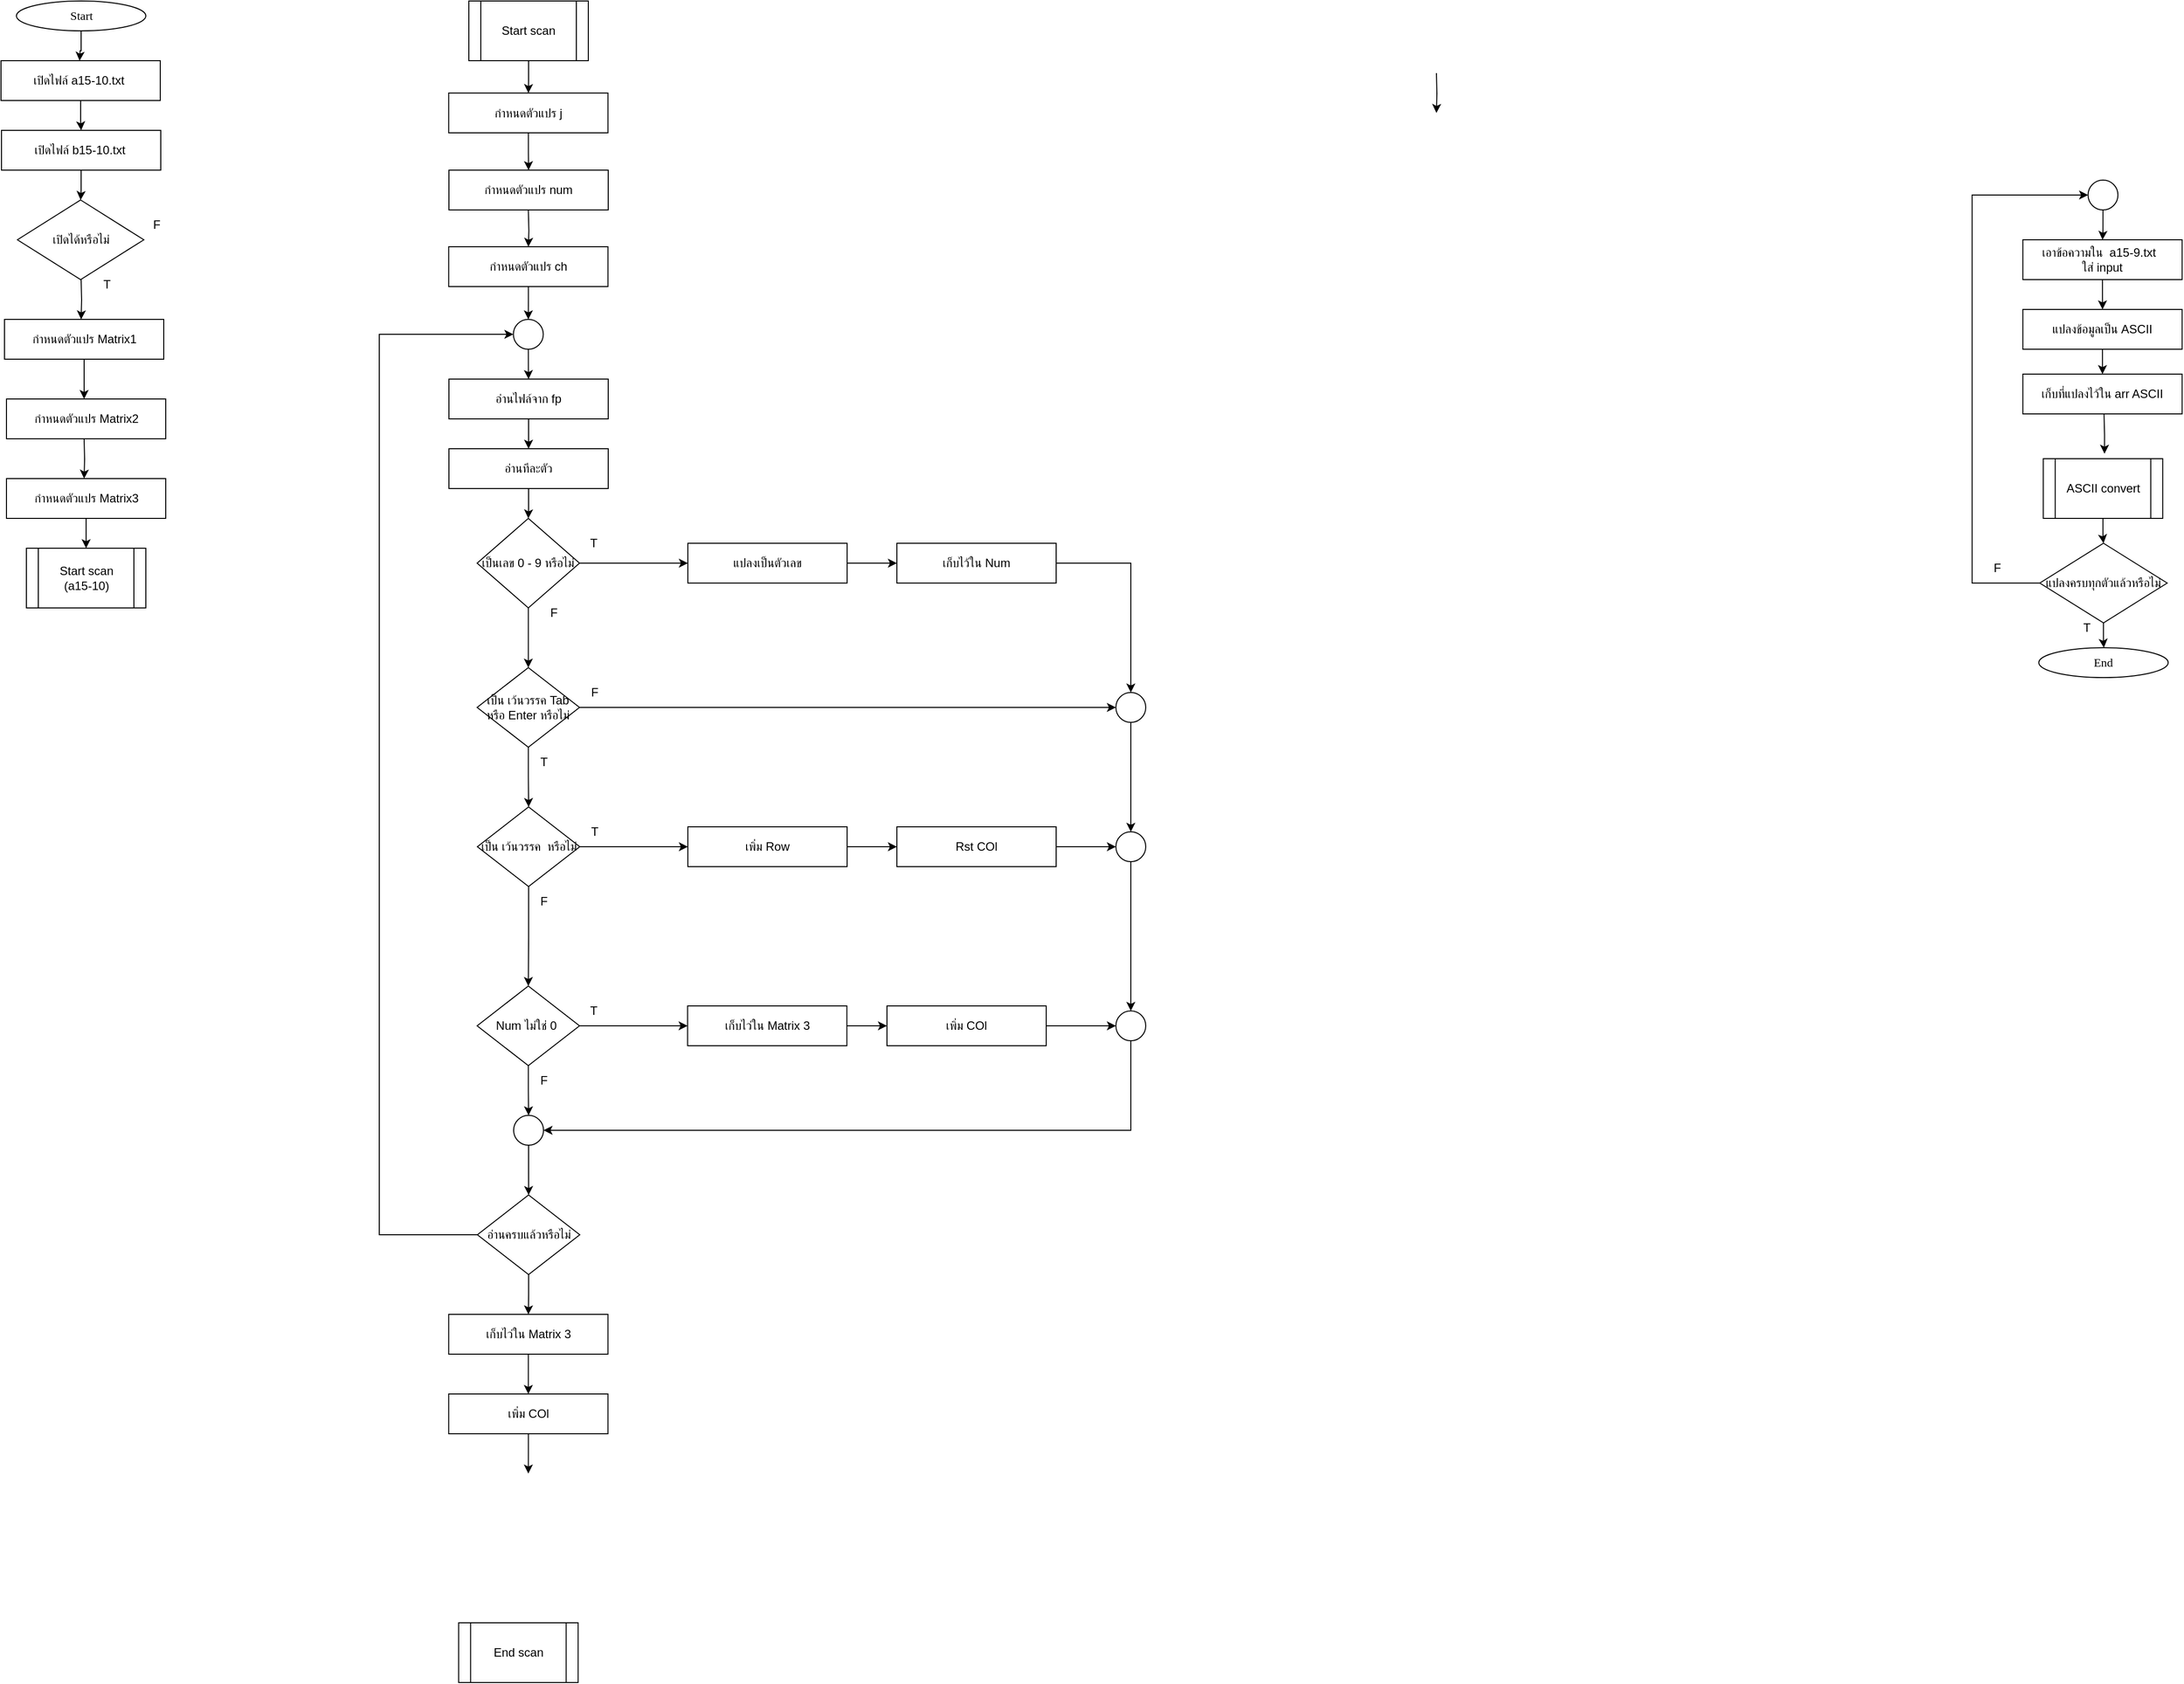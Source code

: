 <mxfile version="25.0.3">
  <diagram name="Page-1" id="-OHtlgGl6GRk3NAxg_4F">
    <mxGraphModel dx="1756" dy="1591" grid="1" gridSize="10" guides="1" tooltips="1" connect="1" arrows="1" fold="1" page="1" pageScale="1" pageWidth="850" pageHeight="1100" math="0" shadow="0">
      <root>
        <mxCell id="0" />
        <mxCell id="1" parent="0" />
        <mxCell id="59oR__EmF50malT1DPrW-1" value="" style="edgeStyle=orthogonalEdgeStyle;rounded=0;orthogonalLoop=1;jettySize=auto;html=1;" edge="1" parent="1" source="59oR__EmF50malT1DPrW-2">
          <mxGeometry relative="1" as="geometry">
            <mxPoint x="-561" y="-980" as="targetPoint" />
          </mxGeometry>
        </mxCell>
        <mxCell id="59oR__EmF50malT1DPrW-2" value="&lt;font data-font-src=&quot;https://fonts.googleapis.com/css?family=Sarabun&quot; face=&quot;Sarabun&quot;&gt;Start&lt;/font&gt;" style="ellipse;whiteSpace=wrap;html=1;" vertex="1" parent="1">
          <mxGeometry x="-624.5" y="-1040" width="130" height="30" as="geometry" />
        </mxCell>
        <mxCell id="59oR__EmF50malT1DPrW-3" value="" style="edgeStyle=orthogonalEdgeStyle;rounded=0;orthogonalLoop=1;jettySize=auto;html=1;" edge="1" parent="1" source="59oR__EmF50malT1DPrW-4" target="59oR__EmF50malT1DPrW-5">
          <mxGeometry relative="1" as="geometry" />
        </mxCell>
        <mxCell id="59oR__EmF50malT1DPrW-4" value="เปิดไฟล์&amp;nbsp;b15-10.txt&amp;nbsp;&lt;span style=&quot;color: rgba(0, 0, 0, 0); font-family: monospace; font-size: 0px; text-align: start; text-wrap-mode: nowrap;&quot;&gt;%3CmxGraphModel%3E%3Croot%3E%3CmxCell%20id%3D%220%22%2F%3E%3CmxCell%20id%3D%221%22%20parent%3D%220%22%2F%3E%3CmxCell%20id%3D%222%22%20value%3D%22%E0%B8%81%E0%B8%B3%E0%B8%AB%E0%B8%99%E0%B8%94%E0%B8%95%E0%B8%B1%E0%B8%A7%E0%B9%81%E0%B8%9B%E0%B8%A3%20arr%22%20style%3D%22rounded%3D0%3BwhiteSpace%3Dwrap%3Bhtml%3D1%3B%22%20vertex%3D%221%22%20parent%3D%221%22%3E%3CmxGeometry%20x%3D%22-680%22%20y%3D%22-980%22%20width%3D%22160%22%20height%3D%2240%22%20as%3D%22geometry%22%2F%3E%3C%2FmxCell%3E%3C%2Froot%3E%3C%2FmxGraphModel%3E&lt;/span&gt;" style="rounded=0;whiteSpace=wrap;html=1;" vertex="1" parent="1">
          <mxGeometry x="-639.5" y="-910" width="160" height="40" as="geometry" />
        </mxCell>
        <mxCell id="59oR__EmF50malT1DPrW-5" value="เปิดได้หรือไม่" style="rhombus;whiteSpace=wrap;html=1;" vertex="1" parent="1">
          <mxGeometry x="-623.5" y="-840" width="127" height="80" as="geometry" />
        </mxCell>
        <mxCell id="59oR__EmF50malT1DPrW-6" value="T" style="text;html=1;align=center;verticalAlign=middle;resizable=0;points=[];autosize=1;strokeColor=none;fillColor=none;" vertex="1" parent="1">
          <mxGeometry x="-549.5" y="-770" width="30" height="30" as="geometry" />
        </mxCell>
        <mxCell id="59oR__EmF50malT1DPrW-7" value="F" style="text;html=1;align=center;verticalAlign=middle;resizable=0;points=[];autosize=1;strokeColor=none;fillColor=none;" vertex="1" parent="1">
          <mxGeometry x="-499.5" y="-830" width="30" height="30" as="geometry" />
        </mxCell>
        <mxCell id="59oR__EmF50malT1DPrW-8" value="" style="edgeStyle=orthogonalEdgeStyle;rounded=0;orthogonalLoop=1;jettySize=auto;html=1;" edge="1" parent="1">
          <mxGeometry relative="1" as="geometry">
            <mxPoint x="-559.5" y="-760" as="sourcePoint" />
            <mxPoint x="-559.5" y="-720" as="targetPoint" />
          </mxGeometry>
        </mxCell>
        <mxCell id="59oR__EmF50malT1DPrW-9" style="edgeStyle=orthogonalEdgeStyle;rounded=0;orthogonalLoop=1;jettySize=auto;html=1;entryX=0.5;entryY=0;entryDx=0;entryDy=0;" edge="1" parent="1" source="59oR__EmF50malT1DPrW-10" target="59oR__EmF50malT1DPrW-18">
          <mxGeometry relative="1" as="geometry" />
        </mxCell>
        <mxCell id="59oR__EmF50malT1DPrW-10" value="เอาข้อความใน&amp;nbsp;&amp;nbsp;a15-9.txt&amp;nbsp;&amp;nbsp;&lt;div&gt;ใส่&amp;nbsp;&lt;span style=&quot;background-color: initial;&quot;&gt;input&lt;/span&gt;&lt;/div&gt;" style="rounded=0;whiteSpace=wrap;html=1;" vertex="1" parent="1">
          <mxGeometry x="1391.14" y="-800" width="160" height="40" as="geometry" />
        </mxCell>
        <mxCell id="59oR__EmF50malT1DPrW-11" value="" style="edgeStyle=orthogonalEdgeStyle;rounded=0;orthogonalLoop=1;jettySize=auto;html=1;" edge="1" parent="1">
          <mxGeometry relative="1" as="geometry">
            <mxPoint x="1472.654" y="-625" as="sourcePoint" />
            <mxPoint x="1473.14" y="-585" as="targetPoint" />
          </mxGeometry>
        </mxCell>
        <mxCell id="59oR__EmF50malT1DPrW-12" value="" style="edgeStyle=orthogonalEdgeStyle;rounded=0;orthogonalLoop=1;jettySize=auto;html=1;" edge="1" parent="1" source="59oR__EmF50malT1DPrW-14">
          <mxGeometry relative="1" as="geometry">
            <mxPoint x="1472.521" y="-390" as="targetPoint" />
          </mxGeometry>
        </mxCell>
        <mxCell id="59oR__EmF50malT1DPrW-13" style="edgeStyle=orthogonalEdgeStyle;rounded=0;orthogonalLoop=1;jettySize=auto;html=1;entryX=0;entryY=0.5;entryDx=0;entryDy=0;" edge="1" parent="1" source="59oR__EmF50malT1DPrW-14" target="59oR__EmF50malT1DPrW-16">
          <mxGeometry relative="1" as="geometry">
            <Array as="points">
              <mxPoint x="1340.14" y="-455" />
              <mxPoint x="1340.14" y="-845" />
            </Array>
          </mxGeometry>
        </mxCell>
        <mxCell id="59oR__EmF50malT1DPrW-14" value="แปลงครบทุกตัวแล้วหรือไม่" style="rhombus;whiteSpace=wrap;html=1;" vertex="1" parent="1">
          <mxGeometry x="1408.14" y="-495" width="128" height="80" as="geometry" />
        </mxCell>
        <mxCell id="59oR__EmF50malT1DPrW-15" style="edgeStyle=orthogonalEdgeStyle;rounded=0;orthogonalLoop=1;jettySize=auto;html=1;entryX=0.5;entryY=0;entryDx=0;entryDy=0;" edge="1" parent="1" source="59oR__EmF50malT1DPrW-16" target="59oR__EmF50malT1DPrW-10">
          <mxGeometry relative="1" as="geometry" />
        </mxCell>
        <mxCell id="59oR__EmF50malT1DPrW-16" value="" style="ellipse;whiteSpace=wrap;html=1;aspect=fixed;" vertex="1" parent="1">
          <mxGeometry x="1456.64" y="-860" width="30" height="30" as="geometry" />
        </mxCell>
        <mxCell id="59oR__EmF50malT1DPrW-17" value="" style="edgeStyle=orthogonalEdgeStyle;rounded=0;orthogonalLoop=1;jettySize=auto;html=1;" edge="1" parent="1" source="59oR__EmF50malT1DPrW-18" target="59oR__EmF50malT1DPrW-19">
          <mxGeometry relative="1" as="geometry" />
        </mxCell>
        <mxCell id="59oR__EmF50malT1DPrW-18" value="แปลงข้อมูลเป็น&amp;nbsp;ASCII" style="rounded=0;whiteSpace=wrap;html=1;" vertex="1" parent="1">
          <mxGeometry x="1391.14" y="-730" width="160" height="40" as="geometry" />
        </mxCell>
        <mxCell id="59oR__EmF50malT1DPrW-19" value="เก็บที่แปลงไว้ใน arr ASCII" style="rounded=0;whiteSpace=wrap;html=1;" vertex="1" parent="1">
          <mxGeometry x="1391.14" y="-665" width="160" height="40" as="geometry" />
        </mxCell>
        <mxCell id="59oR__EmF50malT1DPrW-20" value="T" style="text;html=1;align=center;verticalAlign=middle;resizable=0;points=[];autosize=1;strokeColor=none;fillColor=none;" vertex="1" parent="1">
          <mxGeometry x="1440.14" y="-425" width="30" height="30" as="geometry" />
        </mxCell>
        <mxCell id="59oR__EmF50malT1DPrW-21" value="F" style="text;html=1;align=center;verticalAlign=middle;resizable=0;points=[];autosize=1;strokeColor=none;fillColor=none;" vertex="1" parent="1">
          <mxGeometry x="1350.14" y="-485" width="30" height="30" as="geometry" />
        </mxCell>
        <mxCell id="59oR__EmF50malT1DPrW-22" value="" style="edgeStyle=orthogonalEdgeStyle;rounded=0;orthogonalLoop=1;jettySize=auto;html=1;" edge="1" parent="1">
          <mxGeometry relative="1" as="geometry">
            <mxPoint x="802" y="-927.5" as="targetPoint" />
            <mxPoint x="802.0" y="-967.5" as="sourcePoint" />
          </mxGeometry>
        </mxCell>
        <mxCell id="59oR__EmF50malT1DPrW-23" value="กำหนดตัวแปร&amp;nbsp;Matrix2" style="rounded=0;whiteSpace=wrap;html=1;" vertex="1" parent="1">
          <mxGeometry x="-634.5" y="-640" width="160" height="40" as="geometry" />
        </mxCell>
        <mxCell id="59oR__EmF50malT1DPrW-24" value="กำหนดตัวแปร Matrix1" style="rounded=0;whiteSpace=wrap;html=1;" vertex="1" parent="1">
          <mxGeometry x="-636.5" y="-720" width="160" height="40" as="geometry" />
        </mxCell>
        <mxCell id="59oR__EmF50malT1DPrW-25" value="" style="edgeStyle=orthogonalEdgeStyle;rounded=0;orthogonalLoop=1;jettySize=auto;html=1;" edge="1" parent="1" source="59oR__EmF50malT1DPrW-24">
          <mxGeometry relative="1" as="geometry">
            <mxPoint x="-556.5" y="-640" as="targetPoint" />
          </mxGeometry>
        </mxCell>
        <mxCell id="59oR__EmF50malT1DPrW-26" style="edgeStyle=orthogonalEdgeStyle;rounded=0;orthogonalLoop=1;jettySize=auto;html=1;entryX=0.5;entryY=0;entryDx=0;entryDy=0;" edge="1" parent="1" source="59oR__EmF50malT1DPrW-27" target="59oR__EmF50malT1DPrW-14">
          <mxGeometry relative="1" as="geometry" />
        </mxCell>
        <mxCell id="59oR__EmF50malT1DPrW-27" value="ASCII convert" style="shape=process;whiteSpace=wrap;html=1;backgroundOutline=1;" vertex="1" parent="1">
          <mxGeometry x="1411.64" y="-580" width="120" height="60" as="geometry" />
        </mxCell>
        <mxCell id="59oR__EmF50malT1DPrW-28" value="&lt;font data-font-src=&quot;https://fonts.googleapis.com/css?family=Sarabun&quot; face=&quot;Sarabun&quot;&gt;End&lt;/font&gt;" style="ellipse;whiteSpace=wrap;html=1;" vertex="1" parent="1">
          <mxGeometry x="1407.14" y="-390" width="130" height="30" as="geometry" />
        </mxCell>
        <mxCell id="59oR__EmF50malT1DPrW-31" style="edgeStyle=orthogonalEdgeStyle;rounded=0;orthogonalLoop=1;jettySize=auto;html=1;entryX=0.5;entryY=0;entryDx=0;entryDy=0;" edge="1" parent="1" source="59oR__EmF50malT1DPrW-29" target="59oR__EmF50malT1DPrW-4">
          <mxGeometry relative="1" as="geometry" />
        </mxCell>
        <mxCell id="59oR__EmF50malT1DPrW-29" value="เปิดไฟล์&amp;nbsp;a15-10.txt&amp;nbsp;&lt;span style=&quot;color: rgba(0, 0, 0, 0); font-family: monospace; font-size: 0px; text-align: start; text-wrap-mode: nowrap;&quot;&gt;%3CmxGraphModel%3E%3Croot%3E%3CmxCell%20id%3D%220%22%2F%3E%3CmxCell%20id%3D%221%22%20parent%3D%220%22%2F%3E%3CmxCell%20id%3D%222%22%20value%3D%22%E0%B8%81%E0%B8%B3%E0%B8%AB%E0%B8%99%E0%B8%94%E0%B8%95%E0%B8%B1%E0%B8%A7%E0%B9%81%E0%B8%9B%E0%B8%A3%20arr%22%20style%3D%22rounded%3D0%3BwhiteSpace%3Dwrap%3Bhtml%3D1%3B%22%20vertex%3D%221%22%20parent%3D%221%22%3E%3CmxGeometry%20x%3D%22-680%22%20y%3D%22-980%22%20width%3D%22160%22%20height%3D%2240%22%20as%3D%22geometry%22%2F%3E%3C%2FmxCell%3E%3C%2Froot%3E%3C%2FmxGraphModel%3E&lt;/span&gt;" style="rounded=0;whiteSpace=wrap;html=1;" vertex="1" parent="1">
          <mxGeometry x="-640" y="-980" width="160" height="40" as="geometry" />
        </mxCell>
        <mxCell id="59oR__EmF50malT1DPrW-109" value="" style="edgeStyle=orthogonalEdgeStyle;rounded=0;orthogonalLoop=1;jettySize=auto;html=1;" edge="1" parent="1" source="59oR__EmF50malT1DPrW-32" target="59oR__EmF50malT1DPrW-108">
          <mxGeometry relative="1" as="geometry" />
        </mxCell>
        <mxCell id="59oR__EmF50malT1DPrW-32" value="กำหนดตัวแปร&amp;nbsp;Matrix3" style="rounded=0;whiteSpace=wrap;html=1;" vertex="1" parent="1">
          <mxGeometry x="-634.5" y="-560" width="160" height="40" as="geometry" />
        </mxCell>
        <mxCell id="59oR__EmF50malT1DPrW-33" value="" style="edgeStyle=orthogonalEdgeStyle;rounded=0;orthogonalLoop=1;jettySize=auto;html=1;" edge="1" parent="1">
          <mxGeometry relative="1" as="geometry">
            <mxPoint x="-556.5" y="-560" as="targetPoint" />
            <mxPoint x="-556.5" y="-600" as="sourcePoint" />
          </mxGeometry>
        </mxCell>
        <mxCell id="59oR__EmF50malT1DPrW-38" value="" style="edgeStyle=orthogonalEdgeStyle;rounded=0;orthogonalLoop=1;jettySize=auto;html=1;" edge="1" parent="1" source="59oR__EmF50malT1DPrW-34" target="59oR__EmF50malT1DPrW-35">
          <mxGeometry relative="1" as="geometry" />
        </mxCell>
        <mxCell id="59oR__EmF50malT1DPrW-34" value="Start scan" style="shape=process;whiteSpace=wrap;html=1;backgroundOutline=1;" vertex="1" parent="1">
          <mxGeometry x="-170" y="-1040" width="120" height="60" as="geometry" />
        </mxCell>
        <mxCell id="59oR__EmF50malT1DPrW-39" value="" style="edgeStyle=orthogonalEdgeStyle;rounded=0;orthogonalLoop=1;jettySize=auto;html=1;" edge="1" parent="1" source="59oR__EmF50malT1DPrW-35" target="59oR__EmF50malT1DPrW-36">
          <mxGeometry relative="1" as="geometry" />
        </mxCell>
        <mxCell id="59oR__EmF50malT1DPrW-35" value="กำหนดตัวแปร j" style="rounded=0;whiteSpace=wrap;html=1;" vertex="1" parent="1">
          <mxGeometry x="-190.25" y="-947.5" width="160" height="40" as="geometry" />
        </mxCell>
        <mxCell id="59oR__EmF50malT1DPrW-36" value="กำหนดตัวแปร num" style="rounded=0;whiteSpace=wrap;html=1;" vertex="1" parent="1">
          <mxGeometry x="-190" y="-870" width="160" height="40" as="geometry" />
        </mxCell>
        <mxCell id="59oR__EmF50malT1DPrW-40" value="" style="edgeStyle=orthogonalEdgeStyle;rounded=0;orthogonalLoop=1;jettySize=auto;html=1;" edge="1" target="59oR__EmF50malT1DPrW-41" parent="1">
          <mxGeometry relative="1" as="geometry">
            <mxPoint x="-110.25" y="-830" as="sourcePoint" />
          </mxGeometry>
        </mxCell>
        <mxCell id="59oR__EmF50malT1DPrW-69" value="" style="edgeStyle=orthogonalEdgeStyle;rounded=0;orthogonalLoop=1;jettySize=auto;html=1;" edge="1" parent="1" source="59oR__EmF50malT1DPrW-41" target="59oR__EmF50malT1DPrW-68">
          <mxGeometry relative="1" as="geometry" />
        </mxCell>
        <mxCell id="59oR__EmF50malT1DPrW-41" value="กำหนดตัวแปร ch" style="rounded=0;whiteSpace=wrap;html=1;" vertex="1" parent="1">
          <mxGeometry x="-190.25" y="-793" width="160" height="40" as="geometry" />
        </mxCell>
        <mxCell id="59oR__EmF50malT1DPrW-46" value="" style="edgeStyle=orthogonalEdgeStyle;rounded=0;orthogonalLoop=1;jettySize=auto;html=1;" edge="1" parent="1" source="59oR__EmF50malT1DPrW-42" target="59oR__EmF50malT1DPrW-45">
          <mxGeometry relative="1" as="geometry" />
        </mxCell>
        <mxCell id="59oR__EmF50malT1DPrW-42" value="อ่านไฟล์จาก fp" style="rounded=0;whiteSpace=wrap;html=1;" vertex="1" parent="1">
          <mxGeometry x="-190" y="-660" width="160" height="40" as="geometry" />
        </mxCell>
        <mxCell id="59oR__EmF50malT1DPrW-49" value="" style="edgeStyle=orthogonalEdgeStyle;rounded=0;orthogonalLoop=1;jettySize=auto;html=1;" edge="1" parent="1" source="59oR__EmF50malT1DPrW-44" target="59oR__EmF50malT1DPrW-48">
          <mxGeometry relative="1" as="geometry" />
        </mxCell>
        <mxCell id="59oR__EmF50malT1DPrW-53" value="" style="edgeStyle=orthogonalEdgeStyle;rounded=0;orthogonalLoop=1;jettySize=auto;html=1;" edge="1" parent="1" source="59oR__EmF50malT1DPrW-44" target="59oR__EmF50malT1DPrW-52">
          <mxGeometry relative="1" as="geometry" />
        </mxCell>
        <mxCell id="59oR__EmF50malT1DPrW-44" value="เป็นเลข 0 - 9 หรือไม่" style="rhombus;whiteSpace=wrap;html=1;" vertex="1" parent="1">
          <mxGeometry x="-161.68" y="-520" width="102.86" height="90" as="geometry" />
        </mxCell>
        <mxCell id="59oR__EmF50malT1DPrW-47" value="" style="edgeStyle=orthogonalEdgeStyle;rounded=0;orthogonalLoop=1;jettySize=auto;html=1;" edge="1" parent="1" source="59oR__EmF50malT1DPrW-45" target="59oR__EmF50malT1DPrW-44">
          <mxGeometry relative="1" as="geometry" />
        </mxCell>
        <mxCell id="59oR__EmF50malT1DPrW-45" value="อ่านทีละตัว" style="rounded=0;whiteSpace=wrap;html=1;" vertex="1" parent="1">
          <mxGeometry x="-190" y="-590" width="160" height="40" as="geometry" />
        </mxCell>
        <mxCell id="59oR__EmF50malT1DPrW-51" value="" style="edgeStyle=orthogonalEdgeStyle;rounded=0;orthogonalLoop=1;jettySize=auto;html=1;" edge="1" parent="1" source="59oR__EmF50malT1DPrW-48" target="59oR__EmF50malT1DPrW-50">
          <mxGeometry relative="1" as="geometry" />
        </mxCell>
        <mxCell id="59oR__EmF50malT1DPrW-48" value="แปลงเป็นตัวเลข" style="rounded=0;whiteSpace=wrap;html=1;" vertex="1" parent="1">
          <mxGeometry x="50" y="-495" width="160" height="40" as="geometry" />
        </mxCell>
        <mxCell id="59oR__EmF50malT1DPrW-75" style="edgeStyle=orthogonalEdgeStyle;rounded=0;orthogonalLoop=1;jettySize=auto;html=1;entryX=0.5;entryY=0;entryDx=0;entryDy=0;" edge="1" parent="1" source="59oR__EmF50malT1DPrW-50" target="59oR__EmF50malT1DPrW-74">
          <mxGeometry relative="1" as="geometry" />
        </mxCell>
        <mxCell id="59oR__EmF50malT1DPrW-50" value="เก็บไว้ใน Num" style="rounded=0;whiteSpace=wrap;html=1;" vertex="1" parent="1">
          <mxGeometry x="260" y="-495" width="160" height="40" as="geometry" />
        </mxCell>
        <mxCell id="59oR__EmF50malT1DPrW-55" value="" style="edgeStyle=orthogonalEdgeStyle;rounded=0;orthogonalLoop=1;jettySize=auto;html=1;" edge="1" parent="1" source="59oR__EmF50malT1DPrW-52" target="59oR__EmF50malT1DPrW-54">
          <mxGeometry relative="1" as="geometry" />
        </mxCell>
        <mxCell id="59oR__EmF50malT1DPrW-76" style="edgeStyle=orthogonalEdgeStyle;rounded=0;orthogonalLoop=1;jettySize=auto;html=1;entryX=0;entryY=0.5;entryDx=0;entryDy=0;" edge="1" parent="1" source="59oR__EmF50malT1DPrW-52" target="59oR__EmF50malT1DPrW-74">
          <mxGeometry relative="1" as="geometry" />
        </mxCell>
        <mxCell id="59oR__EmF50malT1DPrW-52" value="เป็น เว้นวรรค Tab หรือ Enter หรือไม่" style="rhombus;whiteSpace=wrap;html=1;" vertex="1" parent="1">
          <mxGeometry x="-161.68" y="-370" width="102.86" height="80" as="geometry" />
        </mxCell>
        <mxCell id="59oR__EmF50malT1DPrW-57" value="" style="edgeStyle=orthogonalEdgeStyle;rounded=0;orthogonalLoop=1;jettySize=auto;html=1;" edge="1" parent="1" source="59oR__EmF50malT1DPrW-54" target="59oR__EmF50malT1DPrW-56">
          <mxGeometry relative="1" as="geometry" />
        </mxCell>
        <mxCell id="59oR__EmF50malT1DPrW-62" value="" style="edgeStyle=orthogonalEdgeStyle;rounded=0;orthogonalLoop=1;jettySize=auto;html=1;" edge="1" parent="1" source="59oR__EmF50malT1DPrW-54" target="59oR__EmF50malT1DPrW-61">
          <mxGeometry relative="1" as="geometry" />
        </mxCell>
        <mxCell id="59oR__EmF50malT1DPrW-54" value="เป็น เว้นวรรค&amp;nbsp; หรือไม่" style="rhombus;whiteSpace=wrap;html=1;" vertex="1" parent="1">
          <mxGeometry x="-161.43" y="-230" width="102.86" height="80" as="geometry" />
        </mxCell>
        <mxCell id="59oR__EmF50malT1DPrW-59" value="" style="edgeStyle=orthogonalEdgeStyle;rounded=0;orthogonalLoop=1;jettySize=auto;html=1;" edge="1" parent="1" source="59oR__EmF50malT1DPrW-56" target="59oR__EmF50malT1DPrW-58">
          <mxGeometry relative="1" as="geometry" />
        </mxCell>
        <mxCell id="59oR__EmF50malT1DPrW-56" value="เพิ่ม Row" style="rounded=0;whiteSpace=wrap;html=1;" vertex="1" parent="1">
          <mxGeometry x="50" y="-210" width="160" height="40" as="geometry" />
        </mxCell>
        <mxCell id="59oR__EmF50malT1DPrW-83" value="" style="edgeStyle=orthogonalEdgeStyle;rounded=0;orthogonalLoop=1;jettySize=auto;html=1;" edge="1" parent="1" source="59oR__EmF50malT1DPrW-58" target="59oR__EmF50malT1DPrW-80">
          <mxGeometry relative="1" as="geometry" />
        </mxCell>
        <mxCell id="59oR__EmF50malT1DPrW-58" value="Rst COl" style="rounded=0;whiteSpace=wrap;html=1;" vertex="1" parent="1">
          <mxGeometry x="260" y="-210" width="160" height="40" as="geometry" />
        </mxCell>
        <mxCell id="59oR__EmF50malT1DPrW-66" value="" style="edgeStyle=orthogonalEdgeStyle;rounded=0;orthogonalLoop=1;jettySize=auto;html=1;" edge="1" parent="1" source="59oR__EmF50malT1DPrW-61" target="59oR__EmF50malT1DPrW-63">
          <mxGeometry relative="1" as="geometry" />
        </mxCell>
        <mxCell id="59oR__EmF50malT1DPrW-78" value="" style="edgeStyle=orthogonalEdgeStyle;rounded=0;orthogonalLoop=1;jettySize=auto;html=1;" edge="1" parent="1" source="59oR__EmF50malT1DPrW-61" target="59oR__EmF50malT1DPrW-77">
          <mxGeometry relative="1" as="geometry" />
        </mxCell>
        <mxCell id="59oR__EmF50malT1DPrW-61" value="Num ไม่ใช่ 0&amp;nbsp;" style="rhombus;whiteSpace=wrap;html=1;" vertex="1" parent="1">
          <mxGeometry x="-161.68" y="-50" width="102.86" height="80" as="geometry" />
        </mxCell>
        <mxCell id="59oR__EmF50malT1DPrW-67" value="" style="edgeStyle=orthogonalEdgeStyle;rounded=0;orthogonalLoop=1;jettySize=auto;html=1;" edge="1" parent="1" source="59oR__EmF50malT1DPrW-63" target="59oR__EmF50malT1DPrW-65">
          <mxGeometry relative="1" as="geometry" />
        </mxCell>
        <mxCell id="59oR__EmF50malT1DPrW-63" value="เก็บไว่ใน Matrix 3" style="rounded=0;whiteSpace=wrap;html=1;" vertex="1" parent="1">
          <mxGeometry x="49.75" y="-30" width="160" height="40" as="geometry" />
        </mxCell>
        <mxCell id="59oR__EmF50malT1DPrW-82" value="" style="edgeStyle=orthogonalEdgeStyle;rounded=0;orthogonalLoop=1;jettySize=auto;html=1;" edge="1" parent="1" source="59oR__EmF50malT1DPrW-65" target="59oR__EmF50malT1DPrW-81">
          <mxGeometry relative="1" as="geometry" />
        </mxCell>
        <mxCell id="59oR__EmF50malT1DPrW-65" value="เพิ่ม COl" style="rounded=0;whiteSpace=wrap;html=1;" vertex="1" parent="1">
          <mxGeometry x="250" y="-30" width="160" height="40" as="geometry" />
        </mxCell>
        <mxCell id="59oR__EmF50malT1DPrW-71" style="edgeStyle=orthogonalEdgeStyle;rounded=0;orthogonalLoop=1;jettySize=auto;html=1;entryX=0.5;entryY=0;entryDx=0;entryDy=0;" edge="1" parent="1" source="59oR__EmF50malT1DPrW-68" target="59oR__EmF50malT1DPrW-42">
          <mxGeometry relative="1" as="geometry" />
        </mxCell>
        <mxCell id="59oR__EmF50malT1DPrW-68" value="" style="ellipse;whiteSpace=wrap;html=1;aspect=fixed;" vertex="1" parent="1">
          <mxGeometry x="-125.25" y="-720" width="30" height="30" as="geometry" />
        </mxCell>
        <mxCell id="59oR__EmF50malT1DPrW-89" style="edgeStyle=orthogonalEdgeStyle;rounded=0;orthogonalLoop=1;jettySize=auto;html=1;entryX=0;entryY=0.5;entryDx=0;entryDy=0;" edge="1" parent="1" source="59oR__EmF50malT1DPrW-72" target="59oR__EmF50malT1DPrW-68">
          <mxGeometry relative="1" as="geometry">
            <Array as="points">
              <mxPoint x="-260" y="200" />
              <mxPoint x="-260" y="-705" />
            </Array>
          </mxGeometry>
        </mxCell>
        <mxCell id="59oR__EmF50malT1DPrW-104" value="" style="edgeStyle=orthogonalEdgeStyle;rounded=0;orthogonalLoop=1;jettySize=auto;html=1;" edge="1" parent="1" source="59oR__EmF50malT1DPrW-72" target="59oR__EmF50malT1DPrW-102">
          <mxGeometry relative="1" as="geometry" />
        </mxCell>
        <mxCell id="59oR__EmF50malT1DPrW-72" value="อ่านครบแล้วหรือไม่" style="rhombus;whiteSpace=wrap;html=1;" vertex="1" parent="1">
          <mxGeometry x="-161.43" y="160" width="102.86" height="80" as="geometry" />
        </mxCell>
        <mxCell id="59oR__EmF50malT1DPrW-84" value="" style="edgeStyle=orthogonalEdgeStyle;rounded=0;orthogonalLoop=1;jettySize=auto;html=1;" edge="1" parent="1" source="59oR__EmF50malT1DPrW-74" target="59oR__EmF50malT1DPrW-80">
          <mxGeometry relative="1" as="geometry" />
        </mxCell>
        <mxCell id="59oR__EmF50malT1DPrW-74" value="" style="ellipse;whiteSpace=wrap;html=1;aspect=fixed;" vertex="1" parent="1">
          <mxGeometry x="480" y="-345" width="30" height="30" as="geometry" />
        </mxCell>
        <mxCell id="59oR__EmF50malT1DPrW-79" value="" style="edgeStyle=orthogonalEdgeStyle;rounded=0;orthogonalLoop=1;jettySize=auto;html=1;" edge="1" parent="1" source="59oR__EmF50malT1DPrW-77" target="59oR__EmF50malT1DPrW-72">
          <mxGeometry relative="1" as="geometry" />
        </mxCell>
        <mxCell id="59oR__EmF50malT1DPrW-77" value="" style="ellipse;whiteSpace=wrap;html=1;aspect=fixed;" vertex="1" parent="1">
          <mxGeometry x="-125" y="80" width="30" height="30" as="geometry" />
        </mxCell>
        <mxCell id="59oR__EmF50malT1DPrW-87" style="edgeStyle=orthogonalEdgeStyle;rounded=0;orthogonalLoop=1;jettySize=auto;html=1;entryX=0.5;entryY=0;entryDx=0;entryDy=0;" edge="1" parent="1" source="59oR__EmF50malT1DPrW-80" target="59oR__EmF50malT1DPrW-81">
          <mxGeometry relative="1" as="geometry" />
        </mxCell>
        <mxCell id="59oR__EmF50malT1DPrW-80" value="" style="ellipse;whiteSpace=wrap;html=1;aspect=fixed;" vertex="1" parent="1">
          <mxGeometry x="480" y="-205" width="30" height="30" as="geometry" />
        </mxCell>
        <mxCell id="59oR__EmF50malT1DPrW-88" style="edgeStyle=orthogonalEdgeStyle;rounded=0;orthogonalLoop=1;jettySize=auto;html=1;entryX=1;entryY=0.5;entryDx=0;entryDy=0;" edge="1" parent="1" source="59oR__EmF50malT1DPrW-81" target="59oR__EmF50malT1DPrW-77">
          <mxGeometry relative="1" as="geometry">
            <Array as="points">
              <mxPoint x="495" y="95" />
            </Array>
          </mxGeometry>
        </mxCell>
        <mxCell id="59oR__EmF50malT1DPrW-81" value="" style="ellipse;whiteSpace=wrap;html=1;aspect=fixed;" vertex="1" parent="1">
          <mxGeometry x="480" y="-25" width="30" height="30" as="geometry" />
        </mxCell>
        <mxCell id="59oR__EmF50malT1DPrW-90" value="T" style="text;html=1;align=center;verticalAlign=middle;resizable=0;points=[];autosize=1;strokeColor=none;fillColor=none;" vertex="1" parent="1">
          <mxGeometry x="-60" y="-510" width="30" height="30" as="geometry" />
        </mxCell>
        <mxCell id="59oR__EmF50malT1DPrW-91" value="F" style="text;html=1;align=center;verticalAlign=middle;resizable=0;points=[];autosize=1;strokeColor=none;fillColor=none;" vertex="1" parent="1">
          <mxGeometry x="-100" y="-440" width="30" height="30" as="geometry" />
        </mxCell>
        <mxCell id="59oR__EmF50malT1DPrW-92" value="T" style="text;html=1;align=center;verticalAlign=middle;resizable=0;points=[];autosize=1;strokeColor=none;fillColor=none;" vertex="1" parent="1">
          <mxGeometry x="-110" y="-290" width="30" height="30" as="geometry" />
        </mxCell>
        <mxCell id="59oR__EmF50malT1DPrW-93" value="F" style="text;html=1;align=center;verticalAlign=middle;resizable=0;points=[];autosize=1;strokeColor=none;fillColor=none;" vertex="1" parent="1">
          <mxGeometry x="-58.57" y="-360" width="30" height="30" as="geometry" />
        </mxCell>
        <mxCell id="59oR__EmF50malT1DPrW-94" value="T" style="text;html=1;align=center;verticalAlign=middle;resizable=0;points=[];autosize=1;strokeColor=none;fillColor=none;" vertex="1" parent="1">
          <mxGeometry x="-58.82" y="-220" width="30" height="30" as="geometry" />
        </mxCell>
        <mxCell id="59oR__EmF50malT1DPrW-95" value="F" style="text;html=1;align=center;verticalAlign=middle;resizable=0;points=[];autosize=1;strokeColor=none;fillColor=none;" vertex="1" parent="1">
          <mxGeometry x="-110" y="-150" width="30" height="30" as="geometry" />
        </mxCell>
        <mxCell id="59oR__EmF50malT1DPrW-96" value="T" style="text;html=1;align=center;verticalAlign=middle;resizable=0;points=[];autosize=1;strokeColor=none;fillColor=none;" vertex="1" parent="1">
          <mxGeometry x="-60.25" y="-40" width="30" height="30" as="geometry" />
        </mxCell>
        <mxCell id="59oR__EmF50malT1DPrW-97" value="F" style="text;html=1;align=center;verticalAlign=middle;resizable=0;points=[];autosize=1;strokeColor=none;fillColor=none;" vertex="1" parent="1">
          <mxGeometry x="-110" y="30" width="30" height="30" as="geometry" />
        </mxCell>
        <mxCell id="59oR__EmF50malT1DPrW-105" value="" style="edgeStyle=orthogonalEdgeStyle;rounded=0;orthogonalLoop=1;jettySize=auto;html=1;" edge="1" parent="1" source="59oR__EmF50malT1DPrW-102" target="59oR__EmF50malT1DPrW-103">
          <mxGeometry relative="1" as="geometry" />
        </mxCell>
        <mxCell id="59oR__EmF50malT1DPrW-102" value="เก็บไว่ใน Matrix 3" style="rounded=0;whiteSpace=wrap;html=1;" vertex="1" parent="1">
          <mxGeometry x="-190.25" y="280" width="160" height="40" as="geometry" />
        </mxCell>
        <mxCell id="59oR__EmF50malT1DPrW-107" value="" style="edgeStyle=orthogonalEdgeStyle;rounded=0;orthogonalLoop=1;jettySize=auto;html=1;" edge="1" parent="1" source="59oR__EmF50malT1DPrW-103">
          <mxGeometry relative="1" as="geometry">
            <mxPoint x="-110.25" y="440" as="targetPoint" />
          </mxGeometry>
        </mxCell>
        <mxCell id="59oR__EmF50malT1DPrW-103" value="เพิ่ม COl" style="rounded=0;whiteSpace=wrap;html=1;" vertex="1" parent="1">
          <mxGeometry x="-190.25" y="360" width="160" height="40" as="geometry" />
        </mxCell>
        <mxCell id="59oR__EmF50malT1DPrW-106" value="End scan" style="shape=process;whiteSpace=wrap;html=1;backgroundOutline=1;" vertex="1" parent="1">
          <mxGeometry x="-180.25" y="590" width="120" height="60" as="geometry" />
        </mxCell>
        <mxCell id="59oR__EmF50malT1DPrW-108" value="Start scan&lt;div&gt;(&lt;span style=&quot;background-color: initial;&quot;&gt;a15-10&lt;/span&gt;&lt;span style=&quot;background-color: initial;&quot;&gt;)&lt;/span&gt;&lt;/div&gt;" style="shape=process;whiteSpace=wrap;html=1;backgroundOutline=1;" vertex="1" parent="1">
          <mxGeometry x="-614.5" y="-490" width="120" height="60" as="geometry" />
        </mxCell>
      </root>
    </mxGraphModel>
  </diagram>
</mxfile>
